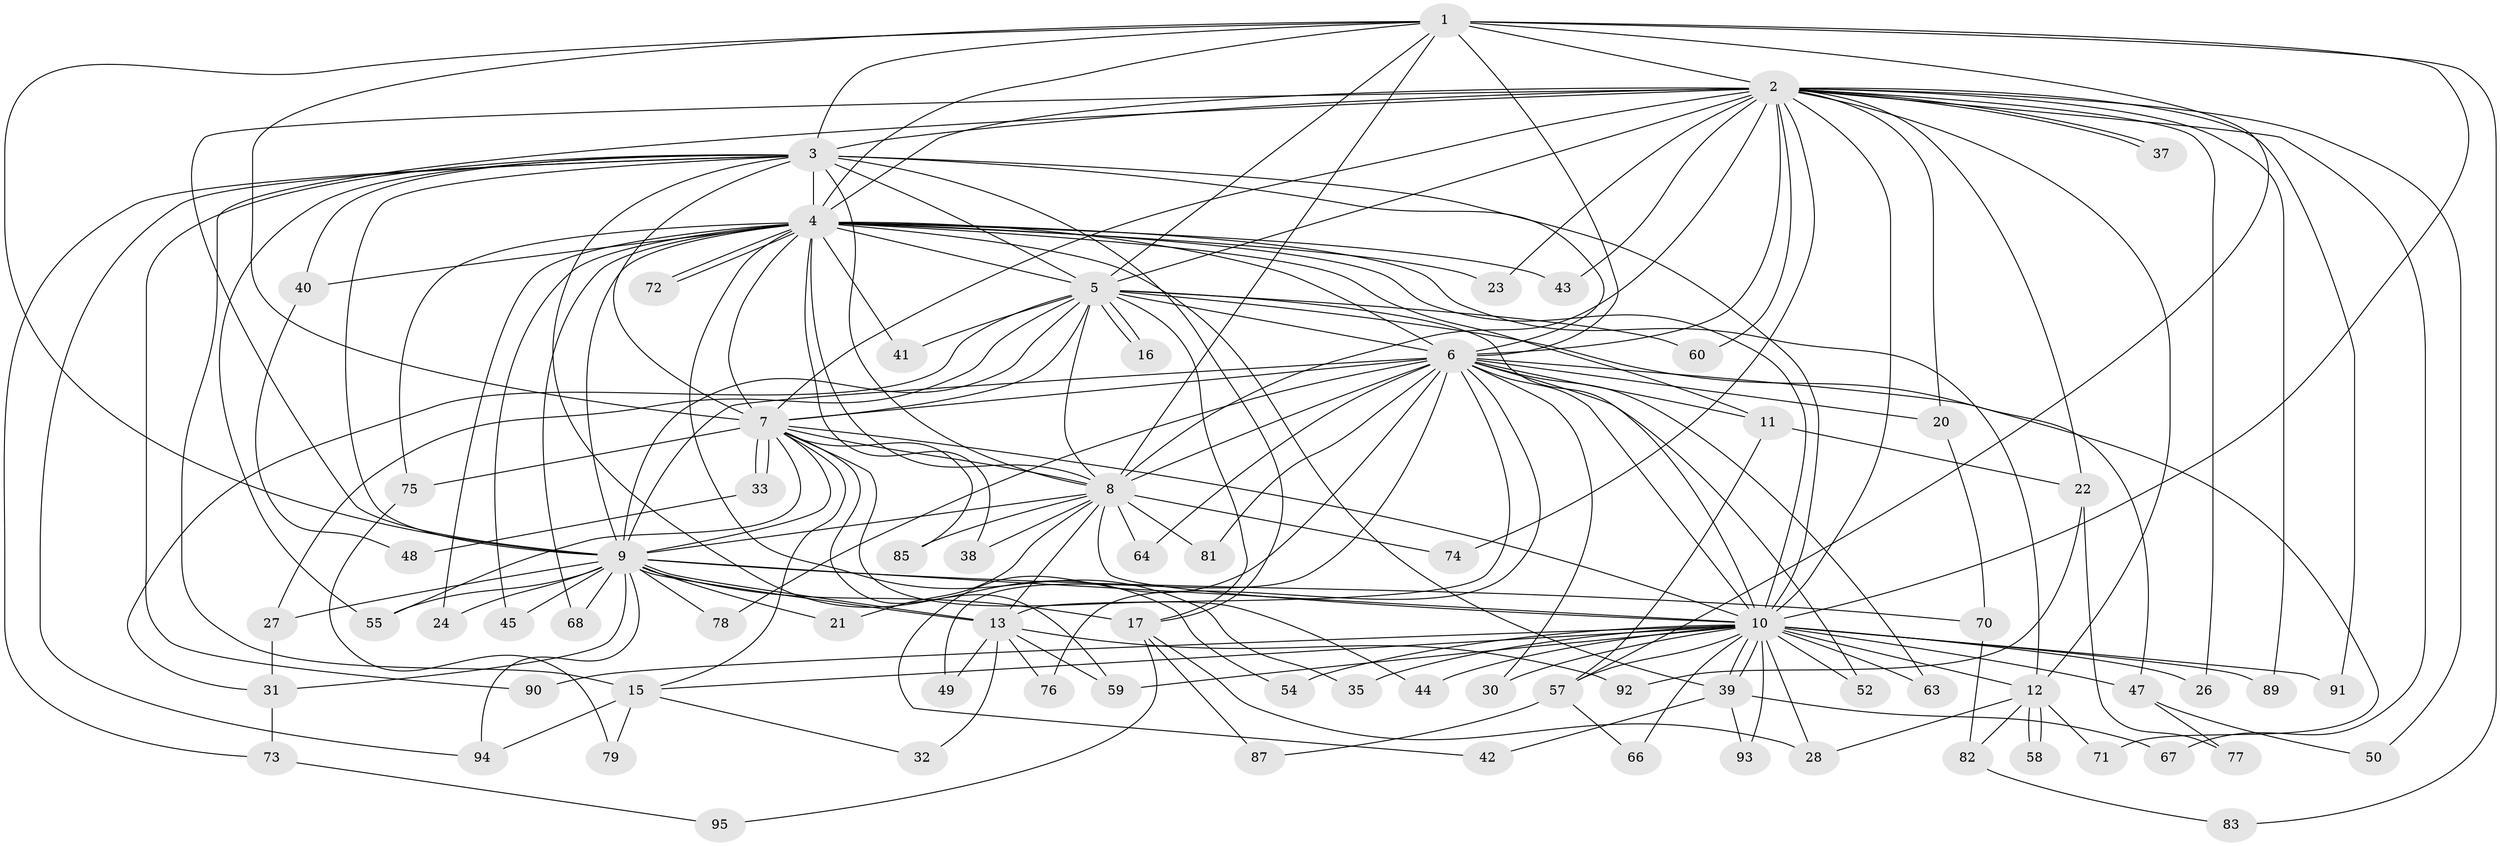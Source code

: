 // original degree distribution, {11: 0.010416666666666666, 27: 0.010416666666666666, 17: 0.020833333333333332, 24: 0.010416666666666666, 19: 0.010416666666666666, 23: 0.010416666666666666, 15: 0.010416666666666666, 22: 0.010416666666666666, 29: 0.010416666666666666, 5: 0.020833333333333332, 8: 0.010416666666666666, 9: 0.010416666666666666, 3: 0.1875, 7: 0.010416666666666666, 2: 0.59375, 6: 0.020833333333333332, 4: 0.041666666666666664}
// Generated by graph-tools (version 1.1) at 2025/11/02/27/25 16:11:01]
// undirected, 76 vertices, 189 edges
graph export_dot {
graph [start="1"]
  node [color=gray90,style=filled];
  1;
  2 [super="+51"];
  3 [super="+69"];
  4 [super="+19"];
  5 [super="+34"];
  6 [super="+25"];
  7 [super="+62"];
  8 [super="+29"];
  9 [super="+61"];
  10 [super="+86"];
  11 [super="+14"];
  12 [super="+36"];
  13 [super="+18"];
  15 [super="+84"];
  16;
  17;
  20;
  21;
  22;
  23;
  24;
  26;
  27;
  28 [super="+53"];
  30;
  31 [super="+80"];
  32;
  33;
  35;
  37;
  38;
  39 [super="+46"];
  40;
  41;
  42;
  43;
  44;
  45;
  47;
  48;
  49;
  50;
  52;
  54;
  55 [super="+56"];
  57 [super="+65"];
  58;
  59;
  60;
  63;
  64 [super="+88"];
  66;
  67;
  68;
  70;
  71;
  72;
  73;
  74;
  75;
  76;
  77;
  78;
  79;
  81;
  82;
  83;
  85;
  87;
  89;
  90;
  91;
  92;
  93;
  94 [super="+96"];
  95;
  1 -- 2;
  1 -- 3;
  1 -- 4;
  1 -- 5;
  1 -- 6;
  1 -- 7;
  1 -- 8;
  1 -- 9;
  1 -- 10;
  1 -- 57;
  1 -- 83;
  2 -- 3;
  2 -- 4;
  2 -- 5;
  2 -- 6 [weight=2];
  2 -- 7;
  2 -- 8;
  2 -- 9;
  2 -- 10;
  2 -- 12;
  2 -- 15 [weight=2];
  2 -- 20;
  2 -- 22;
  2 -- 23;
  2 -- 26;
  2 -- 37;
  2 -- 37;
  2 -- 43;
  2 -- 50;
  2 -- 67;
  2 -- 74;
  2 -- 89;
  2 -- 91;
  2 -- 60;
  3 -- 4;
  3 -- 5 [weight=2];
  3 -- 6;
  3 -- 7;
  3 -- 8;
  3 -- 9;
  3 -- 10;
  3 -- 17;
  3 -- 40;
  3 -- 54;
  3 -- 73;
  3 -- 90;
  3 -- 94;
  3 -- 55;
  4 -- 5;
  4 -- 6;
  4 -- 7;
  4 -- 8;
  4 -- 9;
  4 -- 10;
  4 -- 11 [weight=2];
  4 -- 23;
  4 -- 24;
  4 -- 35;
  4 -- 38;
  4 -- 40;
  4 -- 41;
  4 -- 45;
  4 -- 68;
  4 -- 72;
  4 -- 72;
  4 -- 75;
  4 -- 43;
  4 -- 39;
  4 -- 12;
  5 -- 6;
  5 -- 7;
  5 -- 8;
  5 -- 9 [weight=2];
  5 -- 10;
  5 -- 16;
  5 -- 16;
  5 -- 27;
  5 -- 41;
  5 -- 47;
  5 -- 60;
  5 -- 17;
  5 -- 31;
  6 -- 7;
  6 -- 8;
  6 -- 9;
  6 -- 10;
  6 -- 11 [weight=2];
  6 -- 20;
  6 -- 30;
  6 -- 42;
  6 -- 49;
  6 -- 63;
  6 -- 64 [weight=2];
  6 -- 71;
  6 -- 78;
  6 -- 81;
  6 -- 52;
  6 -- 76;
  6 -- 13;
  7 -- 8;
  7 -- 9;
  7 -- 10;
  7 -- 33;
  7 -- 33;
  7 -- 44;
  7 -- 55;
  7 -- 59;
  7 -- 75;
  7 -- 85;
  7 -- 15;
  8 -- 9;
  8 -- 10;
  8 -- 21;
  8 -- 38;
  8 -- 64;
  8 -- 81;
  8 -- 85;
  8 -- 74;
  8 -- 13;
  9 -- 10;
  9 -- 13;
  9 -- 13;
  9 -- 17;
  9 -- 21;
  9 -- 24;
  9 -- 27;
  9 -- 31;
  9 -- 45;
  9 -- 55;
  9 -- 68;
  9 -- 70;
  9 -- 78;
  9 -- 94;
  10 -- 12;
  10 -- 15;
  10 -- 26;
  10 -- 30;
  10 -- 35;
  10 -- 39;
  10 -- 39;
  10 -- 44;
  10 -- 47;
  10 -- 52;
  10 -- 54;
  10 -- 63;
  10 -- 66;
  10 -- 89;
  10 -- 90;
  10 -- 91;
  10 -- 93;
  10 -- 59;
  10 -- 57;
  10 -- 28;
  11 -- 57;
  11 -- 22;
  12 -- 28;
  12 -- 58;
  12 -- 58;
  12 -- 71;
  12 -- 82;
  13 -- 32;
  13 -- 49;
  13 -- 59;
  13 -- 76;
  13 -- 92;
  15 -- 32;
  15 -- 79;
  15 -- 94;
  17 -- 28;
  17 -- 87;
  17 -- 95;
  20 -- 70;
  22 -- 77;
  22 -- 92;
  27 -- 31;
  31 -- 73;
  33 -- 48;
  39 -- 42;
  39 -- 67;
  39 -- 93;
  40 -- 48;
  47 -- 50;
  47 -- 77;
  57 -- 66;
  57 -- 87;
  70 -- 82;
  73 -- 95;
  75 -- 79;
  82 -- 83;
}
